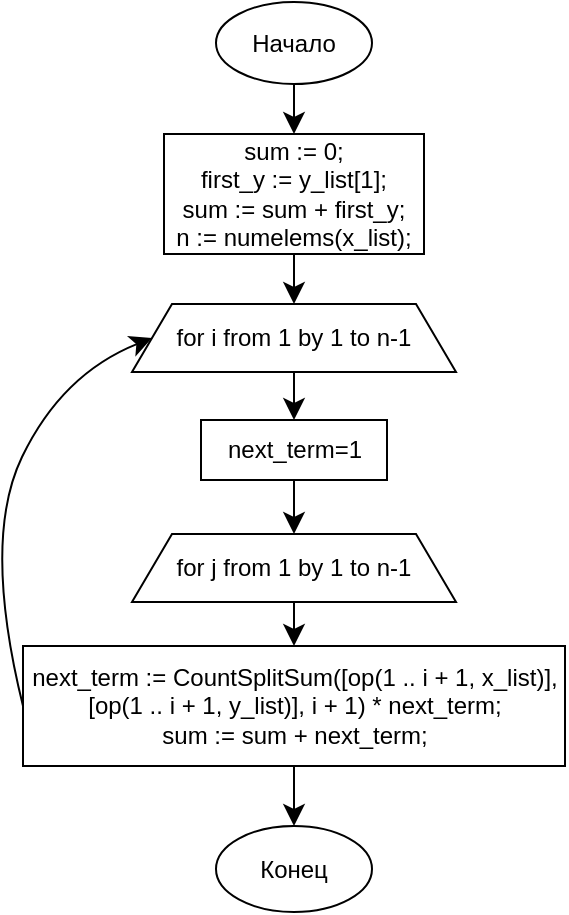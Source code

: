 <mxfile version="25.0.3">
  <diagram name="Page-1" id="jj5_dQ6UBjTT0SllOO4b">
    <mxGraphModel dx="921" dy="572" grid="0" gridSize="10" guides="1" tooltips="1" connect="1" arrows="1" fold="1" page="0" pageScale="1" pageWidth="850" pageHeight="1100" math="0" shadow="0">
      <root>
        <mxCell id="0" />
        <mxCell id="1" parent="0" />
        <mxCell id="QuU6S_Qpokp5YZ09jF8J-10" value="" style="edgeStyle=none;curved=1;rounded=0;orthogonalLoop=1;jettySize=auto;html=1;fontSize=12;startSize=8;endSize=8;entryX=0.5;entryY=0;entryDx=0;entryDy=0;" edge="1" parent="1" source="QuU6S_Qpokp5YZ09jF8J-1" target="QuU6S_Qpokp5YZ09jF8J-3">
          <mxGeometry relative="1" as="geometry" />
        </mxCell>
        <mxCell id="QuU6S_Qpokp5YZ09jF8J-1" value="Начало" style="ellipse;whiteSpace=wrap;html=1;" vertex="1" parent="1">
          <mxGeometry x="81" y="64" width="78" height="41" as="geometry" />
        </mxCell>
        <mxCell id="QuU6S_Qpokp5YZ09jF8J-2" value="Конец" style="ellipse;whiteSpace=wrap;html=1;" vertex="1" parent="1">
          <mxGeometry x="81" y="476" width="78" height="43" as="geometry" />
        </mxCell>
        <mxCell id="QuU6S_Qpokp5YZ09jF8J-11" value="" style="edgeStyle=none;curved=1;rounded=0;orthogonalLoop=1;jettySize=auto;html=1;fontSize=12;startSize=8;endSize=8;entryX=0.5;entryY=0;entryDx=0;entryDy=0;" edge="1" parent="1" source="QuU6S_Qpokp5YZ09jF8J-3" target="QuU6S_Qpokp5YZ09jF8J-4">
          <mxGeometry relative="1" as="geometry" />
        </mxCell>
        <mxCell id="QuU6S_Qpokp5YZ09jF8J-3" value="&lt;div&gt;sum := 0;&lt;/div&gt;&lt;div&gt;first_y := y_list[1];&lt;/div&gt;&lt;div&gt;sum := sum + first_y;&lt;/div&gt;&lt;div&gt;n := numelems(x_list);&lt;/div&gt;" style="rounded=0;whiteSpace=wrap;html=1;" vertex="1" parent="1">
          <mxGeometry x="55" y="130" width="130" height="60" as="geometry" />
        </mxCell>
        <mxCell id="QuU6S_Qpokp5YZ09jF8J-13" value="" style="edgeStyle=none;curved=1;rounded=0;orthogonalLoop=1;jettySize=auto;html=1;fontSize=12;startSize=8;endSize=8;entryX=0.5;entryY=0;entryDx=0;entryDy=0;" edge="1" parent="1" source="QuU6S_Qpokp5YZ09jF8J-4" target="QuU6S_Qpokp5YZ09jF8J-5">
          <mxGeometry relative="1" as="geometry" />
        </mxCell>
        <mxCell id="QuU6S_Qpokp5YZ09jF8J-4" value="for i from 1 by 1 to n-1" style="shape=trapezoid;perimeter=trapezoidPerimeter;whiteSpace=wrap;html=1;fixedSize=1;" vertex="1" parent="1">
          <mxGeometry x="39" y="215" width="162" height="34" as="geometry" />
        </mxCell>
        <mxCell id="QuU6S_Qpokp5YZ09jF8J-14" value="" style="edgeStyle=none;curved=1;rounded=0;orthogonalLoop=1;jettySize=auto;html=1;fontSize=12;startSize=8;endSize=8;entryX=0.5;entryY=0;entryDx=0;entryDy=0;" edge="1" parent="1" source="QuU6S_Qpokp5YZ09jF8J-5" target="QuU6S_Qpokp5YZ09jF8J-8">
          <mxGeometry relative="1" as="geometry" />
        </mxCell>
        <mxCell id="QuU6S_Qpokp5YZ09jF8J-5" value="next_term=1" style="rounded=0;whiteSpace=wrap;html=1;" vertex="1" parent="1">
          <mxGeometry x="73.5" y="273" width="93" height="30" as="geometry" />
        </mxCell>
        <mxCell id="QuU6S_Qpokp5YZ09jF8J-16" style="edgeStyle=none;curved=1;rounded=0;orthogonalLoop=1;jettySize=auto;html=1;exitX=0;exitY=0.5;exitDx=0;exitDy=0;fontSize=12;startSize=8;endSize=8;entryX=0;entryY=0.5;entryDx=0;entryDy=0;" edge="1" parent="1" source="QuU6S_Qpokp5YZ09jF8J-7" target="QuU6S_Qpokp5YZ09jF8J-4">
          <mxGeometry relative="1" as="geometry">
            <Array as="points">
              <mxPoint x="-36" y="333" />
              <mxPoint x="4" y="250" />
            </Array>
          </mxGeometry>
        </mxCell>
        <mxCell id="QuU6S_Qpokp5YZ09jF8J-17" style="edgeStyle=none;curved=1;rounded=0;orthogonalLoop=1;jettySize=auto;html=1;exitX=0.5;exitY=1;exitDx=0;exitDy=0;entryX=0.5;entryY=0;entryDx=0;entryDy=0;fontSize=12;startSize=8;endSize=8;" edge="1" parent="1" source="QuU6S_Qpokp5YZ09jF8J-7" target="QuU6S_Qpokp5YZ09jF8J-2">
          <mxGeometry relative="1" as="geometry" />
        </mxCell>
        <mxCell id="QuU6S_Qpokp5YZ09jF8J-7" value="&lt;div&gt;next_term := CountSplitSum([op(1 .. i + 1, x_list)], [op(1 .. i + 1, y_list)], i + 1) * next_term;&lt;/div&gt;&lt;div&gt;sum := sum + next_term;&lt;/div&gt;" style="rounded=0;whiteSpace=wrap;html=1;" vertex="1" parent="1">
          <mxGeometry x="-15.5" y="386" width="271" height="60" as="geometry" />
        </mxCell>
        <mxCell id="QuU6S_Qpokp5YZ09jF8J-15" value="" style="edgeStyle=none;curved=1;rounded=0;orthogonalLoop=1;jettySize=auto;html=1;fontSize=12;startSize=8;endSize=8;" edge="1" parent="1" source="QuU6S_Qpokp5YZ09jF8J-8" target="QuU6S_Qpokp5YZ09jF8J-7">
          <mxGeometry relative="1" as="geometry" />
        </mxCell>
        <mxCell id="QuU6S_Qpokp5YZ09jF8J-8" value="for j from 1 by 1 to n-1" style="shape=trapezoid;perimeter=trapezoidPerimeter;whiteSpace=wrap;html=1;fixedSize=1;" vertex="1" parent="1">
          <mxGeometry x="39" y="330" width="162" height="34" as="geometry" />
        </mxCell>
      </root>
    </mxGraphModel>
  </diagram>
</mxfile>
